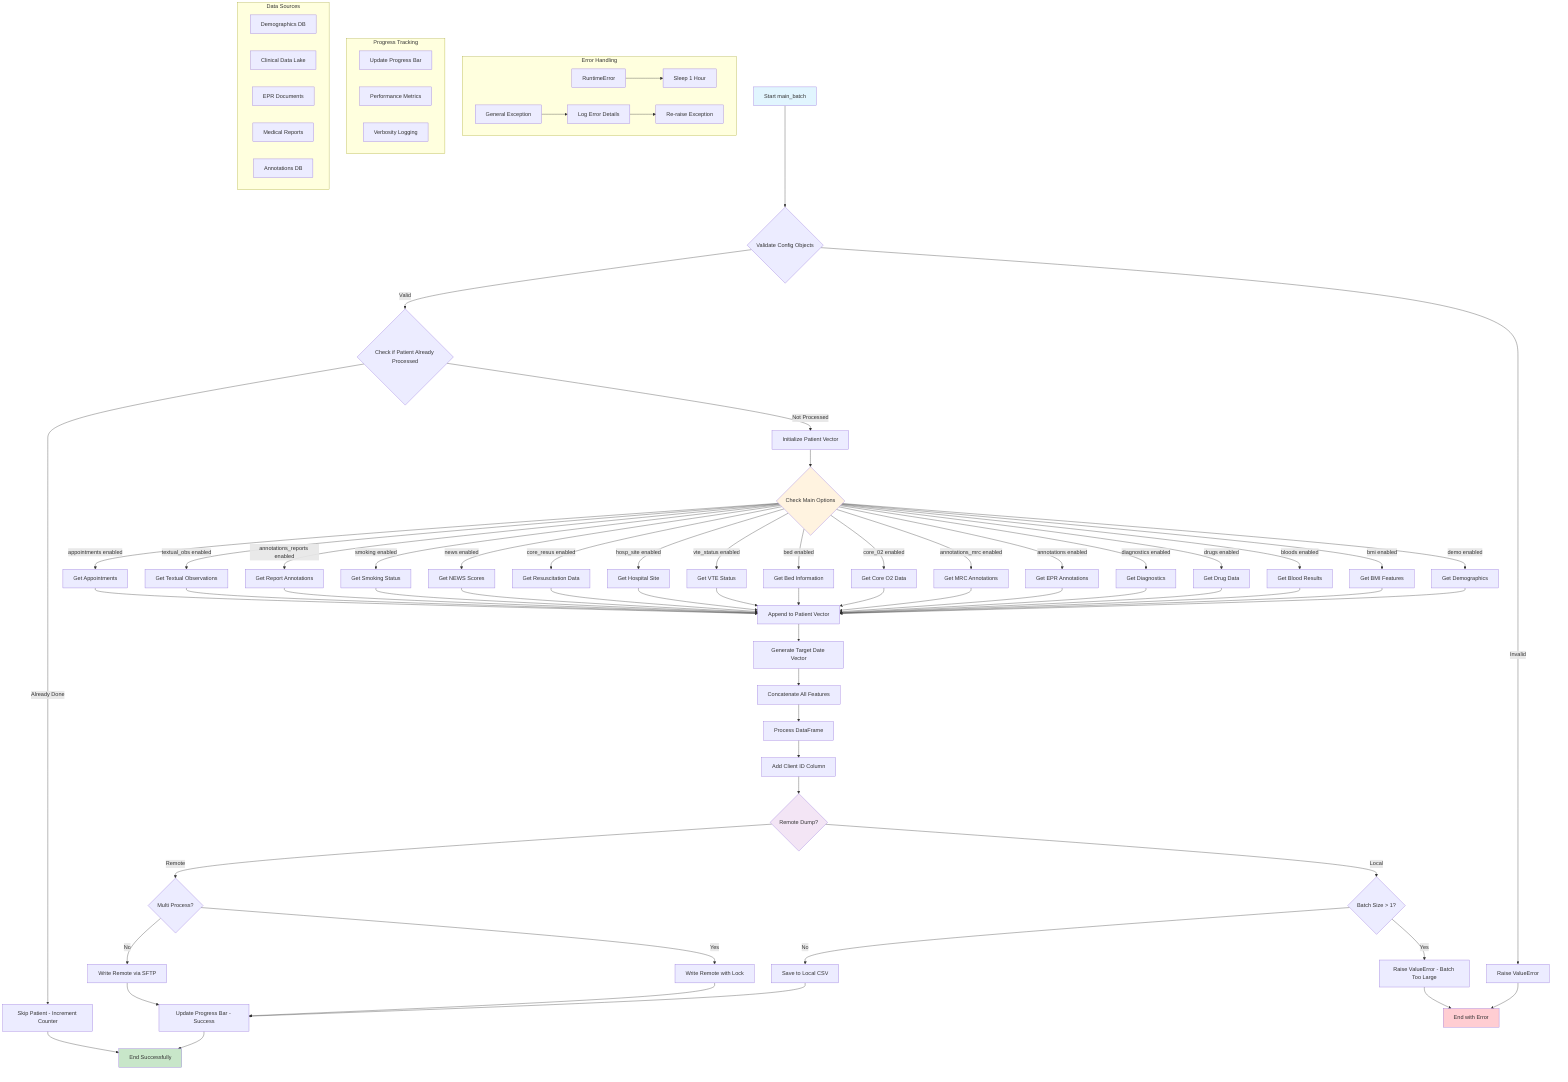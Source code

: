 flowchart TD
    A[Start main_batch] --> B{Validate Config Objects}
    B -->|Invalid| C[Raise ValueError]
    B -->|Valid| D{Check if Patient Already Processed}
    
    D -->|Already Done| E[Skip Patient - Increment Counter]
    D -->|Not Processed| F[Initialize Patient Vector]
    
    F --> G{Check Main Options}
    
    G -->|demo enabled| H[Get Demographics]
    G -->|bmi enabled| I[Get BMI Features]
    G -->|bloods enabled| J[Get Blood Results]
    G -->|drugs enabled| K[Get Drug Data]
    G -->|diagnostics enabled| L[Get Diagnostics]
    G -->|annotations enabled| M[Get EPR Annotations]
    G -->|annotations_mrc enabled| N[Get MRC Annotations]
    G -->|core_02 enabled| O[Get Core O2 Data]
    G -->|bed enabled| P[Get Bed Information]
    G -->|vte_status enabled| Q[Get VTE Status]
    G -->|hosp_site enabled| R[Get Hospital Site]
    G -->|core_resus enabled| S[Get Resuscitation Data]
    G -->|news enabled| T[Get NEWS Scores]
    G -->|smoking enabled| U[Get Smoking Status]
    G -->|annotations_reports enabled| V[Get Report Annotations]
    G -->|textual_obs enabled| W[Get Textual Observations]
    G -->|appointments enabled| X[Get Appointments]
    
    H --> Y[Append to Patient Vector]
    I --> Y
    J --> Y
    K --> Y
    L --> Y
    M --> Y
    N --> Y
    O --> Y
    P --> Y
    Q --> Y
    R --> Y
    S --> Y
    T --> Y
    U --> Y
    V --> Y
    W --> Y
    X --> Y
    
    Y --> Z[Generate Target Date Vector]
    Z --> AA[Concatenate All Features]
    AA --> BB[Process DataFrame]
    BB --> CC[Add Client ID Column]
    CC --> DD{Remote Dump?}
    
    DD -->|Local| EE{Batch Size > 1?}
    EE -->|Yes| FF[Raise ValueError - Batch Too Large]
    EE -->|No| GG[Save to Local CSV]
    
    DD -->|Remote| HH{Multi Process?}
    HH -->|Yes| II[Write Remote with Lock]
    HH -->|No| JJ[Write Remote via SFTP]
    
    GG --> KK[Update Progress Bar - Success]
    II --> KK
    JJ --> KK
    
    KK --> LL[End Successfully]
    
    E --> LL
    C --> MM[End with Error]
    FF --> MM
    
    subgraph "Error Handling"
        NN[RuntimeError] --> OO[Sleep 1 Hour]
        PP[General Exception] --> QQ[Log Error Details]
        QQ --> RR[Re-raise Exception]
    end
    
    subgraph "Progress Tracking"
        SS[Update Progress Bar]
        TT[Performance Metrics]
        UU[Verbosity Logging]
    end
    
    subgraph "Data Sources"
        VV[Demographics DB]
        WW[Clinical Data Lake]
        XX[EPR Documents]
        YY[Medical Reports]
        ZZ[Annotations DB]
    end
    
    style A fill:#e1f5fe
    style LL fill:#c8e6c9
    style MM fill:#ffcdd2
    style G fill:#fff3e0
    style DD fill:#f3e5f5
